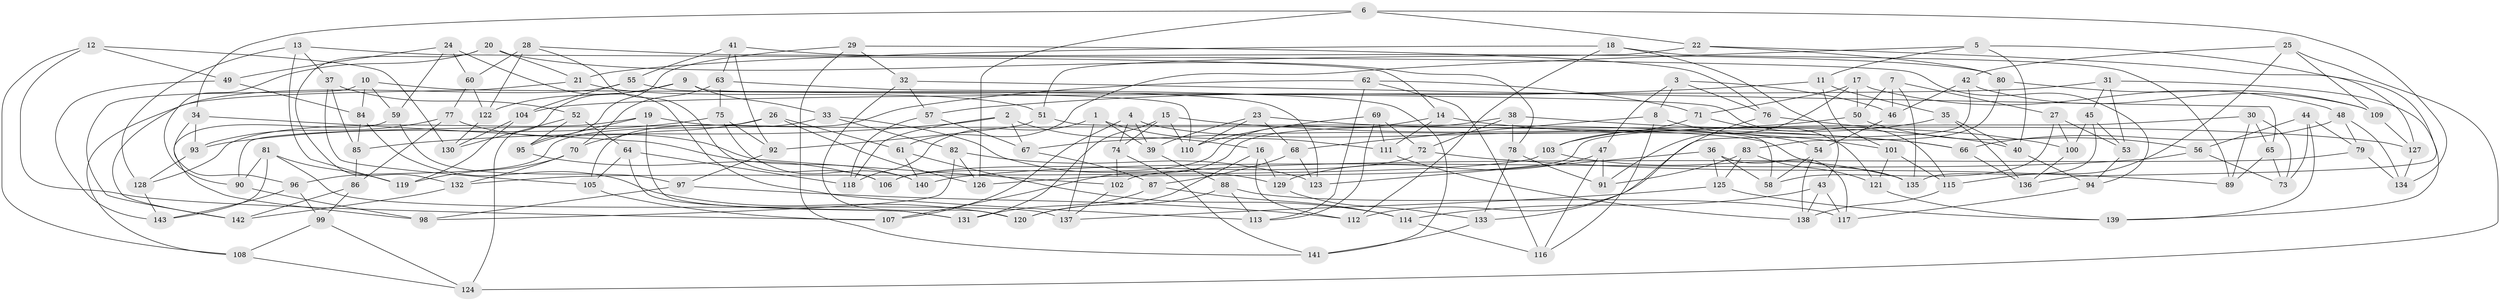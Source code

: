 // coarse degree distribution, {8: 0.15789473684210525, 5: 0.08771929824561403, 9: 0.07017543859649122, 6: 0.21052631578947367, 10: 0.05263157894736842, 4: 0.3333333333333333, 7: 0.03508771929824561, 15: 0.017543859649122806, 11: 0.017543859649122806, 3: 0.017543859649122806}
// Generated by graph-tools (version 1.1) at 2025/20/03/04/25 18:20:52]
// undirected, 143 vertices, 286 edges
graph export_dot {
graph [start="1"]
  node [color=gray90,style=filled];
  1;
  2;
  3;
  4;
  5;
  6;
  7;
  8;
  9;
  10;
  11;
  12;
  13;
  14;
  15;
  16;
  17;
  18;
  19;
  20;
  21;
  22;
  23;
  24;
  25;
  26;
  27;
  28;
  29;
  30;
  31;
  32;
  33;
  34;
  35;
  36;
  37;
  38;
  39;
  40;
  41;
  42;
  43;
  44;
  45;
  46;
  47;
  48;
  49;
  50;
  51;
  52;
  53;
  54;
  55;
  56;
  57;
  58;
  59;
  60;
  61;
  62;
  63;
  64;
  65;
  66;
  67;
  68;
  69;
  70;
  71;
  72;
  73;
  74;
  75;
  76;
  77;
  78;
  79;
  80;
  81;
  82;
  83;
  84;
  85;
  86;
  87;
  88;
  89;
  90;
  91;
  92;
  93;
  94;
  95;
  96;
  97;
  98;
  99;
  100;
  101;
  102;
  103;
  104;
  105;
  106;
  107;
  108;
  109;
  110;
  111;
  112;
  113;
  114;
  115;
  116;
  117;
  118;
  119;
  120;
  121;
  122;
  123;
  124;
  125;
  126;
  127;
  128;
  129;
  130;
  131;
  132;
  133;
  134;
  135;
  136;
  137;
  138;
  139;
  140;
  141;
  142;
  143;
  1 -- 39;
  1 -- 111;
  1 -- 118;
  1 -- 137;
  2 -- 118;
  2 -- 67;
  2 -- 16;
  2 -- 85;
  3 -- 46;
  3 -- 76;
  3 -- 8;
  3 -- 47;
  4 -- 107;
  4 -- 74;
  4 -- 54;
  4 -- 39;
  5 -- 136;
  5 -- 61;
  5 -- 40;
  5 -- 11;
  6 -- 34;
  6 -- 126;
  6 -- 22;
  6 -- 134;
  7 -- 50;
  7 -- 135;
  7 -- 27;
  7 -- 46;
  8 -- 68;
  8 -- 116;
  8 -- 101;
  9 -- 122;
  9 -- 110;
  9 -- 33;
  9 -- 124;
  10 -- 142;
  10 -- 115;
  10 -- 84;
  10 -- 59;
  11 -- 57;
  11 -- 101;
  11 -- 35;
  12 -- 108;
  12 -- 130;
  12 -- 49;
  12 -- 107;
  13 -- 119;
  13 -- 128;
  13 -- 14;
  13 -- 37;
  14 -- 106;
  14 -- 66;
  14 -- 111;
  15 -- 74;
  15 -- 131;
  15 -- 66;
  15 -- 110;
  16 -- 129;
  16 -- 112;
  16 -- 120;
  17 -- 50;
  17 -- 48;
  17 -- 71;
  17 -- 91;
  18 -- 112;
  18 -- 21;
  18 -- 89;
  18 -- 43;
  19 -- 95;
  19 -- 131;
  19 -- 135;
  19 -- 128;
  20 -- 132;
  20 -- 90;
  20 -- 78;
  20 -- 21;
  21 -- 142;
  21 -- 51;
  22 -- 80;
  22 -- 51;
  22 -- 127;
  23 -- 110;
  23 -- 68;
  23 -- 39;
  23 -- 127;
  24 -- 49;
  24 -- 60;
  24 -- 59;
  24 -- 113;
  25 -- 42;
  25 -- 115;
  25 -- 124;
  25 -- 109;
  26 -- 61;
  26 -- 70;
  26 -- 126;
  26 -- 90;
  27 -- 58;
  27 -- 100;
  27 -- 53;
  28 -- 122;
  28 -- 94;
  28 -- 60;
  28 -- 106;
  29 -- 32;
  29 -- 95;
  29 -- 76;
  29 -- 141;
  30 -- 73;
  30 -- 65;
  30 -- 89;
  30 -- 126;
  31 -- 139;
  31 -- 104;
  31 -- 53;
  31 -- 45;
  32 -- 57;
  32 -- 120;
  32 -- 65;
  33 -- 82;
  33 -- 129;
  33 -- 96;
  34 -- 140;
  34 -- 93;
  34 -- 96;
  35 -- 136;
  35 -- 103;
  35 -- 40;
  36 -- 125;
  36 -- 58;
  36 -- 117;
  36 -- 123;
  37 -- 52;
  37 -- 85;
  37 -- 105;
  38 -- 72;
  38 -- 40;
  38 -- 107;
  38 -- 78;
  39 -- 88;
  40 -- 94;
  41 -- 55;
  41 -- 92;
  41 -- 63;
  41 -- 80;
  42 -- 112;
  42 -- 46;
  42 -- 109;
  43 -- 117;
  43 -- 138;
  43 -- 114;
  44 -- 56;
  44 -- 139;
  44 -- 79;
  44 -- 73;
  45 -- 53;
  45 -- 135;
  45 -- 100;
  46 -- 54;
  47 -- 91;
  47 -- 116;
  47 -- 129;
  48 -- 79;
  48 -- 134;
  48 -- 66;
  49 -- 84;
  49 -- 143;
  50 -- 56;
  50 -- 67;
  51 -- 58;
  51 -- 92;
  52 -- 95;
  52 -- 64;
  52 -- 130;
  53 -- 94;
  54 -- 138;
  54 -- 58;
  55 -- 104;
  55 -- 108;
  55 -- 123;
  56 -- 73;
  56 -- 140;
  57 -- 118;
  57 -- 67;
  59 -- 97;
  59 -- 98;
  60 -- 77;
  60 -- 122;
  61 -- 140;
  61 -- 114;
  62 -- 116;
  62 -- 71;
  62 -- 105;
  62 -- 113;
  63 -- 141;
  63 -- 70;
  63 -- 75;
  64 -- 118;
  64 -- 131;
  64 -- 105;
  65 -- 73;
  65 -- 89;
  66 -- 136;
  67 -- 87;
  68 -- 123;
  68 -- 87;
  69 -- 110;
  69 -- 111;
  69 -- 113;
  69 -- 72;
  70 -- 119;
  70 -- 132;
  71 -- 103;
  71 -- 121;
  72 -- 89;
  72 -- 106;
  74 -- 102;
  74 -- 141;
  75 -- 140;
  75 -- 92;
  75 -- 93;
  76 -- 133;
  76 -- 100;
  77 -- 102;
  77 -- 86;
  77 -- 93;
  78 -- 133;
  78 -- 91;
  79 -- 102;
  79 -- 134;
  80 -- 109;
  80 -- 83;
  81 -- 143;
  81 -- 119;
  81 -- 90;
  81 -- 137;
  82 -- 126;
  82 -- 98;
  82 -- 123;
  83 -- 125;
  83 -- 91;
  83 -- 121;
  84 -- 120;
  84 -- 85;
  85 -- 86;
  86 -- 99;
  86 -- 142;
  87 -- 114;
  87 -- 131;
  88 -- 113;
  88 -- 120;
  88 -- 117;
  90 -- 98;
  92 -- 97;
  93 -- 128;
  94 -- 117;
  95 -- 106;
  96 -- 99;
  96 -- 143;
  97 -- 98;
  97 -- 112;
  99 -- 124;
  99 -- 108;
  100 -- 136;
  101 -- 115;
  101 -- 121;
  102 -- 137;
  103 -- 135;
  103 -- 132;
  104 -- 130;
  104 -- 119;
  105 -- 107;
  108 -- 124;
  109 -- 127;
  111 -- 138;
  114 -- 116;
  115 -- 138;
  121 -- 139;
  122 -- 130;
  125 -- 137;
  125 -- 139;
  127 -- 134;
  128 -- 143;
  129 -- 133;
  132 -- 142;
  133 -- 141;
}
